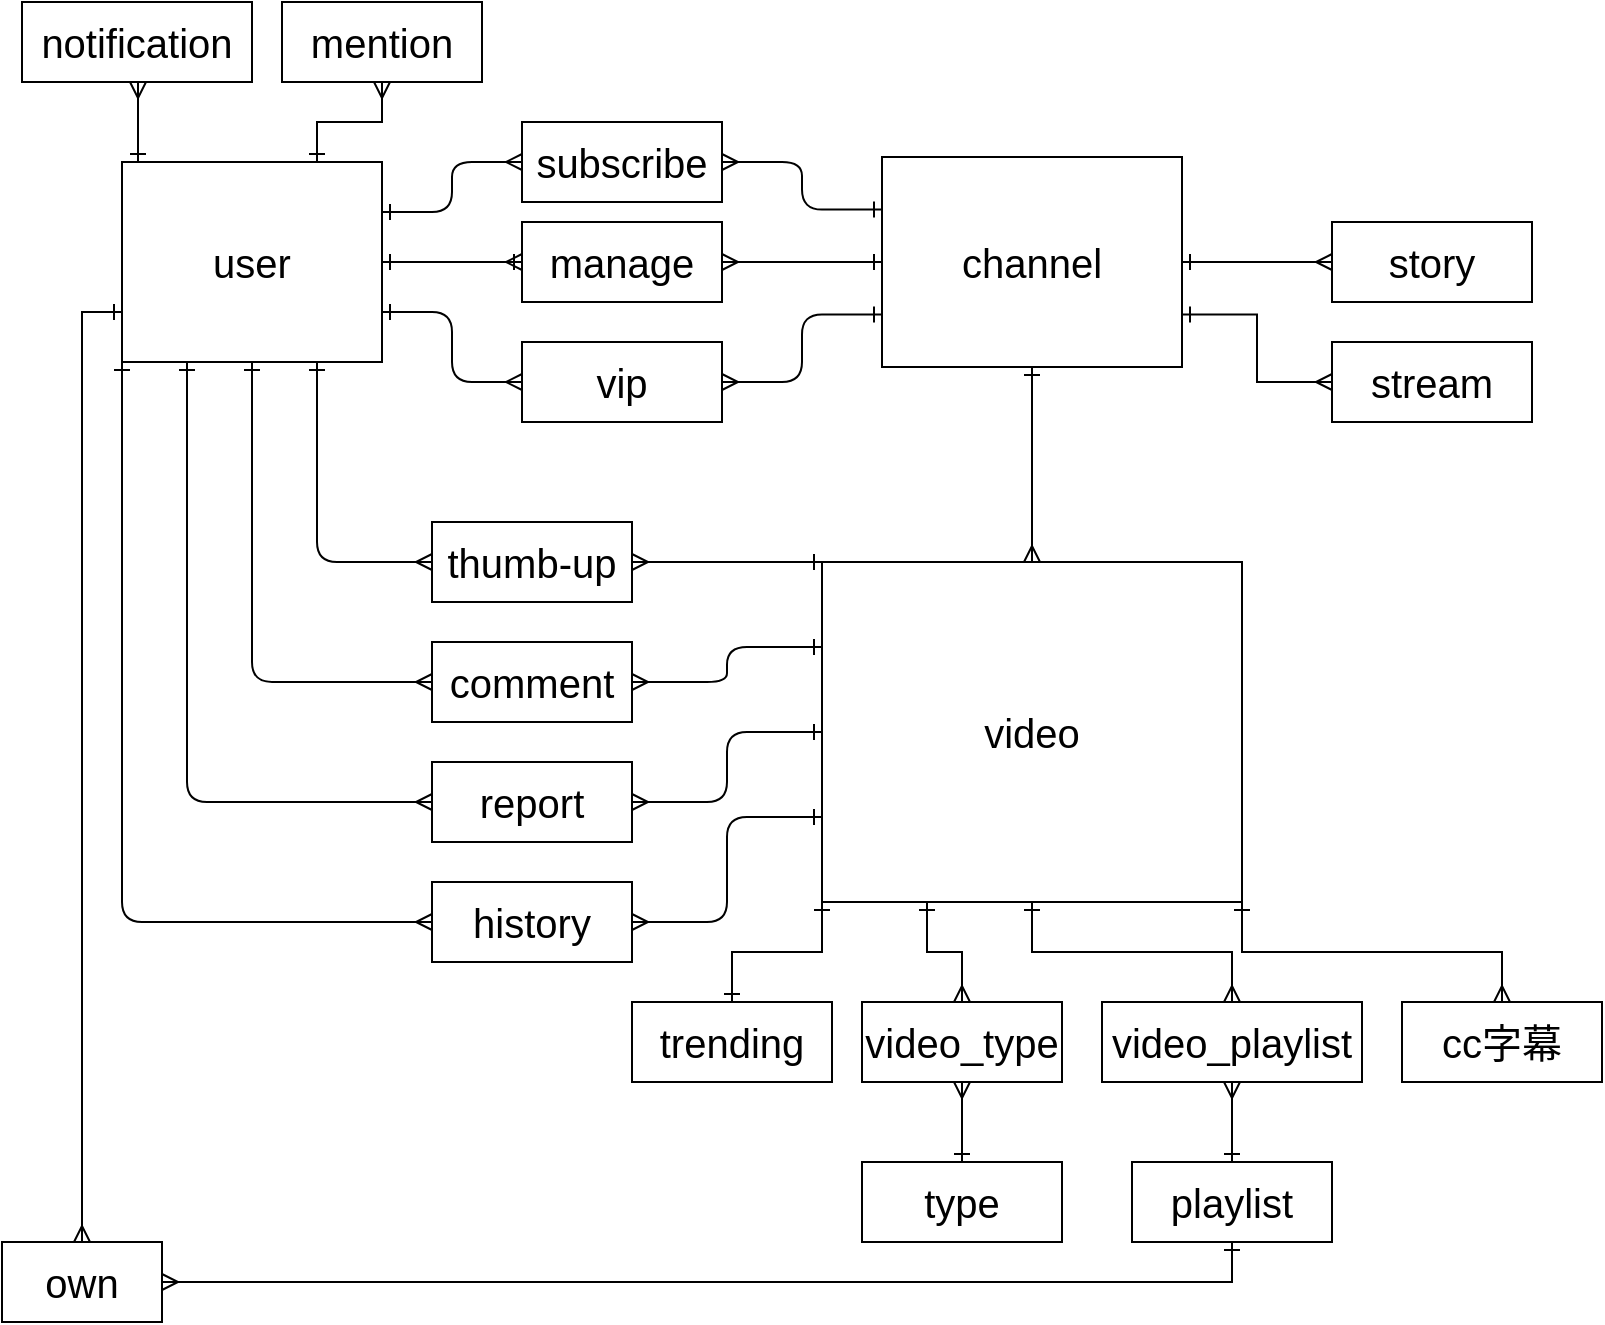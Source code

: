 <mxfile version="13.10.4" type="github">
  <diagram id="R2lEEEUBdFMjLlhIrx00" name="Page-1">
    <mxGraphModel dx="1383" dy="729" grid="1" gridSize="10" guides="1" tooltips="1" connect="1" arrows="1" fold="1" page="1" pageScale="1" pageWidth="850" pageHeight="1100" math="0" shadow="0" extFonts="Permanent Marker^https://fonts.googleapis.com/css?family=Permanent+Marker">
      <root>
        <mxCell id="0" />
        <mxCell id="1" parent="0" />
        <mxCell id="UDvzdJFeGbMUBHzHgfQC-54" style="edgeStyle=orthogonalEdgeStyle;rounded=0;orthogonalLoop=1;jettySize=auto;html=1;startArrow=ERone;startFill=0;endArrow=ERmany;endFill=0;fontSize=20;" edge="1" parent="1" source="UDvzdJFeGbMUBHzHgfQC-4" target="UDvzdJFeGbMUBHzHgfQC-55">
          <mxGeometry relative="1" as="geometry">
            <mxPoint x="125" y="350" as="targetPoint" />
            <Array as="points">
              <mxPoint x="78" y="390" />
              <mxPoint x="78" y="390" />
            </Array>
          </mxGeometry>
        </mxCell>
        <mxCell id="UDvzdJFeGbMUBHzHgfQC-59" style="edgeStyle=orthogonalEdgeStyle;rounded=0;orthogonalLoop=1;jettySize=auto;html=1;exitX=0.75;exitY=0;exitDx=0;exitDy=0;startArrow=ERone;startFill=0;endArrow=ERmany;endFill=0;fontSize=20;" edge="1" parent="1" source="UDvzdJFeGbMUBHzHgfQC-4" target="UDvzdJFeGbMUBHzHgfQC-60">
          <mxGeometry relative="1" as="geometry">
            <mxPoint x="200" y="360" as="targetPoint" />
          </mxGeometry>
        </mxCell>
        <mxCell id="UDvzdJFeGbMUBHzHgfQC-4" value="user" style="whiteSpace=wrap;html=1;align=center;fontSize=20;" vertex="1" parent="1">
          <mxGeometry x="70" y="400" width="130" height="100" as="geometry" />
        </mxCell>
        <mxCell id="UDvzdJFeGbMUBHzHgfQC-52" style="edgeStyle=orthogonalEdgeStyle;rounded=0;orthogonalLoop=1;jettySize=auto;html=1;startArrow=ERone;startFill=0;endArrow=ERmany;endFill=0;fontSize=20;" edge="1" parent="1" source="UDvzdJFeGbMUBHzHgfQC-5" target="UDvzdJFeGbMUBHzHgfQC-53">
          <mxGeometry relative="1" as="geometry">
            <mxPoint x="670" y="450" as="targetPoint" />
          </mxGeometry>
        </mxCell>
        <mxCell id="UDvzdJFeGbMUBHzHgfQC-62" style="edgeStyle=orthogonalEdgeStyle;rounded=0;orthogonalLoop=1;jettySize=auto;html=1;exitX=1;exitY=0.75;exitDx=0;exitDy=0;startArrow=ERone;startFill=0;endArrow=ERmany;endFill=0;fontSize=20;" edge="1" parent="1" source="UDvzdJFeGbMUBHzHgfQC-5" target="UDvzdJFeGbMUBHzHgfQC-63">
          <mxGeometry relative="1" as="geometry">
            <mxPoint x="660" y="510" as="targetPoint" />
          </mxGeometry>
        </mxCell>
        <mxCell id="UDvzdJFeGbMUBHzHgfQC-5" value="channel" style="whiteSpace=wrap;html=1;align=center;fontSize=20;" vertex="1" parent="1">
          <mxGeometry x="450" y="397.5" width="150" height="105" as="geometry" />
        </mxCell>
        <mxCell id="UDvzdJFeGbMUBHzHgfQC-13" value="subscribe" style="whiteSpace=wrap;html=1;align=center;fontSize=20;" vertex="1" parent="1">
          <mxGeometry x="270" y="380" width="100" height="40" as="geometry" />
        </mxCell>
        <mxCell id="UDvzdJFeGbMUBHzHgfQC-42" value="" style="edgeStyle=orthogonalEdgeStyle;rounded=0;orthogonalLoop=1;jettySize=auto;html=1;startArrow=ERone;startFill=0;endArrow=ERone;endFill=0;fontSize=20;" edge="1" parent="1" source="UDvzdJFeGbMUBHzHgfQC-14" target="UDvzdJFeGbMUBHzHgfQC-4">
          <mxGeometry relative="1" as="geometry" />
        </mxCell>
        <mxCell id="UDvzdJFeGbMUBHzHgfQC-14" value="manage" style="whiteSpace=wrap;html=1;align=center;fontSize=20;" vertex="1" parent="1">
          <mxGeometry x="270" y="430" width="100" height="40" as="geometry" />
        </mxCell>
        <mxCell id="UDvzdJFeGbMUBHzHgfQC-15" style="edgeStyle=orthogonalEdgeStyle;rounded=0;orthogonalLoop=1;jettySize=auto;html=1;exitX=0.5;exitY=1;exitDx=0;exitDy=0;fontSize=20;" edge="1" parent="1" source="UDvzdJFeGbMUBHzHgfQC-13" target="UDvzdJFeGbMUBHzHgfQC-13">
          <mxGeometry relative="1" as="geometry" />
        </mxCell>
        <mxCell id="UDvzdJFeGbMUBHzHgfQC-16" value="vip" style="whiteSpace=wrap;html=1;align=center;fontSize=20;" vertex="1" parent="1">
          <mxGeometry x="270" y="490" width="100" height="40" as="geometry" />
        </mxCell>
        <mxCell id="UDvzdJFeGbMUBHzHgfQC-17" value="" style="fontSize=12;html=1;endArrow=ERmany;exitX=1;exitY=0.25;exitDx=0;exitDy=0;entryX=0;entryY=0.5;entryDx=0;entryDy=0;edgeStyle=orthogonalEdgeStyle;startArrow=ERone;startFill=0;" edge="1" parent="1" source="UDvzdJFeGbMUBHzHgfQC-4" target="UDvzdJFeGbMUBHzHgfQC-13">
          <mxGeometry width="100" height="100" relative="1" as="geometry">
            <mxPoint x="380" y="620" as="sourcePoint" />
            <mxPoint x="320" y="400" as="targetPoint" />
          </mxGeometry>
        </mxCell>
        <mxCell id="UDvzdJFeGbMUBHzHgfQC-18" value="" style="edgeStyle=entityRelationEdgeStyle;fontSize=12;html=1;endArrow=ERmany;exitX=1;exitY=0.5;exitDx=0;exitDy=0;entryX=0;entryY=0.5;entryDx=0;entryDy=0;" edge="1" parent="1" source="UDvzdJFeGbMUBHzHgfQC-4" target="UDvzdJFeGbMUBHzHgfQC-14">
          <mxGeometry width="100" height="100" relative="1" as="geometry">
            <mxPoint x="170" y="497.5" as="sourcePoint" />
            <mxPoint x="320" y="460" as="targetPoint" />
          </mxGeometry>
        </mxCell>
        <mxCell id="UDvzdJFeGbMUBHzHgfQC-19" value="" style="fontSize=12;html=1;endArrow=ERmany;exitX=1;exitY=0.75;exitDx=0;exitDy=0;entryX=0;entryY=0.5;entryDx=0;entryDy=0;edgeStyle=orthogonalEdgeStyle;startArrow=ERone;startFill=0;" edge="1" parent="1" source="UDvzdJFeGbMUBHzHgfQC-4" target="UDvzdJFeGbMUBHzHgfQC-16">
          <mxGeometry width="100" height="100" relative="1" as="geometry">
            <mxPoint x="170" y="528.75" as="sourcePoint" />
            <mxPoint x="320" y="515" as="targetPoint" />
          </mxGeometry>
        </mxCell>
        <mxCell id="UDvzdJFeGbMUBHzHgfQC-20" value="" style="fontSize=12;html=1;endArrow=ERmany;exitX=0;exitY=0.25;exitDx=0;exitDy=0;entryX=1;entryY=0.5;entryDx=0;entryDy=0;edgeStyle=orthogonalEdgeStyle;startArrow=ERone;startFill=0;" edge="1" parent="1" source="UDvzdJFeGbMUBHzHgfQC-5" target="UDvzdJFeGbMUBHzHgfQC-13">
          <mxGeometry width="100" height="100" relative="1" as="geometry">
            <mxPoint x="490" y="640" as="sourcePoint" />
            <mxPoint x="645" y="610" as="targetPoint" />
          </mxGeometry>
        </mxCell>
        <mxCell id="UDvzdJFeGbMUBHzHgfQC-21" value="" style="fontSize=12;html=1;endArrow=ERmany;exitX=0;exitY=0.5;exitDx=0;exitDy=0;entryX=1;entryY=0.5;entryDx=0;entryDy=0;startArrow=ERone;startFill=0;" edge="1" parent="1" source="UDvzdJFeGbMUBHzHgfQC-5" target="UDvzdJFeGbMUBHzHgfQC-14">
          <mxGeometry width="100" height="100" relative="1" as="geometry">
            <mxPoint x="610" y="456.25" as="sourcePoint" />
            <mxPoint x="435" y="410" as="targetPoint" />
          </mxGeometry>
        </mxCell>
        <mxCell id="UDvzdJFeGbMUBHzHgfQC-22" value="" style="fontSize=12;html=1;endArrow=ERmany;exitX=0;exitY=0.75;exitDx=0;exitDy=0;entryX=1;entryY=0.5;entryDx=0;entryDy=0;edgeStyle=orthogonalEdgeStyle;startArrow=ERone;startFill=0;" edge="1" parent="1" source="UDvzdJFeGbMUBHzHgfQC-5" target="UDvzdJFeGbMUBHzHgfQC-16">
          <mxGeometry width="100" height="100" relative="1" as="geometry">
            <mxPoint x="620" y="466.25" as="sourcePoint" />
            <mxPoint x="445" y="420" as="targetPoint" />
          </mxGeometry>
        </mxCell>
        <mxCell id="UDvzdJFeGbMUBHzHgfQC-46" style="edgeStyle=orthogonalEdgeStyle;rounded=0;orthogonalLoop=1;jettySize=auto;html=1;exitX=0.5;exitY=1;exitDx=0;exitDy=0;startArrow=ERone;startFill=0;endArrow=ERmany;endFill=0;fontSize=20;" edge="1" parent="1" source="UDvzdJFeGbMUBHzHgfQC-23" target="UDvzdJFeGbMUBHzHgfQC-47">
          <mxGeometry relative="1" as="geometry">
            <mxPoint x="600" y="820" as="targetPoint" />
          </mxGeometry>
        </mxCell>
        <mxCell id="UDvzdJFeGbMUBHzHgfQC-50" style="edgeStyle=orthogonalEdgeStyle;rounded=0;orthogonalLoop=1;jettySize=auto;html=1;startArrow=ERone;startFill=0;endArrow=ERmany;endFill=0;fontSize=20;exitX=1;exitY=1;exitDx=0;exitDy=0;" edge="1" parent="1" source="UDvzdJFeGbMUBHzHgfQC-23" target="UDvzdJFeGbMUBHzHgfQC-51">
          <mxGeometry relative="1" as="geometry">
            <mxPoint x="760" y="820" as="targetPoint" />
          </mxGeometry>
        </mxCell>
        <mxCell id="UDvzdJFeGbMUBHzHgfQC-23" value="video" style="whiteSpace=wrap;html=1;align=center;fontSize=20;" vertex="1" parent="1">
          <mxGeometry x="420" y="600" width="210" height="170" as="geometry" />
        </mxCell>
        <mxCell id="UDvzdJFeGbMUBHzHgfQC-24" value="thumb-up" style="whiteSpace=wrap;html=1;align=center;fontSize=20;" vertex="1" parent="1">
          <mxGeometry x="225" y="580" width="100" height="40" as="geometry" />
        </mxCell>
        <mxCell id="UDvzdJFeGbMUBHzHgfQC-25" value="report" style="whiteSpace=wrap;html=1;align=center;fontSize=20;" vertex="1" parent="1">
          <mxGeometry x="225" y="700" width="100" height="40" as="geometry" />
        </mxCell>
        <mxCell id="UDvzdJFeGbMUBHzHgfQC-26" value="history" style="whiteSpace=wrap;html=1;align=center;fontSize=20;" vertex="1" parent="1">
          <mxGeometry x="225" y="760" width="100" height="40" as="geometry" />
        </mxCell>
        <mxCell id="UDvzdJFeGbMUBHzHgfQC-27" value="comment" style="whiteSpace=wrap;html=1;align=center;fontSize=20;" vertex="1" parent="1">
          <mxGeometry x="225" y="640" width="100" height="40" as="geometry" />
        </mxCell>
        <mxCell id="UDvzdJFeGbMUBHzHgfQC-28" value="" style="edgeStyle=entityRelationEdgeStyle;fontSize=12;html=1;endArrow=ERmany;entryX=1;entryY=0.5;entryDx=0;entryDy=0;startArrow=ERone;startFill=0;exitX=0;exitY=0;exitDx=0;exitDy=0;" edge="1" parent="1" source="UDvzdJFeGbMUBHzHgfQC-23" target="UDvzdJFeGbMUBHzHgfQC-24">
          <mxGeometry width="100" height="100" relative="1" as="geometry">
            <mxPoint x="417" y="600" as="sourcePoint" />
            <mxPoint x="435" y="530" as="targetPoint" />
          </mxGeometry>
        </mxCell>
        <mxCell id="UDvzdJFeGbMUBHzHgfQC-29" value="" style="edgeStyle=orthogonalEdgeStyle;fontSize=12;html=1;endArrow=ERmany;entryX=1;entryY=0.5;entryDx=0;entryDy=0;startArrow=ERone;startFill=0;exitX=0;exitY=0.25;exitDx=0;exitDy=0;" edge="1" parent="1" source="UDvzdJFeGbMUBHzHgfQC-23" target="UDvzdJFeGbMUBHzHgfQC-27">
          <mxGeometry width="100" height="100" relative="1" as="geometry">
            <mxPoint x="416" y="660" as="sourcePoint" />
            <mxPoint x="335" y="610" as="targetPoint" />
          </mxGeometry>
        </mxCell>
        <mxCell id="UDvzdJFeGbMUBHzHgfQC-31" value="" style="edgeStyle=orthogonalEdgeStyle;fontSize=12;html=1;endArrow=ERmany;entryX=1;entryY=0.5;entryDx=0;entryDy=0;startArrow=ERone;startFill=0;" edge="1" parent="1" source="UDvzdJFeGbMUBHzHgfQC-23" target="UDvzdJFeGbMUBHzHgfQC-25">
          <mxGeometry width="100" height="100" relative="1" as="geometry">
            <mxPoint x="520" y="665" as="sourcePoint" />
            <mxPoint x="345" y="620" as="targetPoint" />
          </mxGeometry>
        </mxCell>
        <mxCell id="UDvzdJFeGbMUBHzHgfQC-32" value="" style="edgeStyle=orthogonalEdgeStyle;fontSize=12;html=1;endArrow=ERmany;exitX=0;exitY=0.75;exitDx=0;exitDy=0;entryX=1;entryY=0.5;entryDx=0;entryDy=0;startArrow=ERone;startFill=0;" edge="1" parent="1" source="UDvzdJFeGbMUBHzHgfQC-23" target="UDvzdJFeGbMUBHzHgfQC-26">
          <mxGeometry width="100" height="100" relative="1" as="geometry">
            <mxPoint x="530" y="675" as="sourcePoint" />
            <mxPoint x="355" y="630" as="targetPoint" />
          </mxGeometry>
        </mxCell>
        <mxCell id="UDvzdJFeGbMUBHzHgfQC-33" value="" style="edgeStyle=orthogonalEdgeStyle;fontSize=12;html=1;endArrow=ERmany;exitX=0.75;exitY=1;exitDx=0;exitDy=0;entryX=0;entryY=0.5;entryDx=0;entryDy=0;startArrow=ERone;startFill=0;" edge="1" parent="1" source="UDvzdJFeGbMUBHzHgfQC-4" target="UDvzdJFeGbMUBHzHgfQC-24">
          <mxGeometry width="100" height="100" relative="1" as="geometry">
            <mxPoint x="540" y="685" as="sourcePoint" />
            <mxPoint x="365" y="640" as="targetPoint" />
          </mxGeometry>
        </mxCell>
        <mxCell id="UDvzdJFeGbMUBHzHgfQC-34" value="" style="edgeStyle=orthogonalEdgeStyle;fontSize=12;html=1;endArrow=ERmany;exitX=0.5;exitY=1;exitDx=0;exitDy=0;entryX=0;entryY=0.5;entryDx=0;entryDy=0;startArrow=ERone;startFill=0;" edge="1" parent="1" source="UDvzdJFeGbMUBHzHgfQC-4" target="UDvzdJFeGbMUBHzHgfQC-27">
          <mxGeometry width="100" height="100" relative="1" as="geometry">
            <mxPoint x="167.5" y="525" as="sourcePoint" />
            <mxPoint x="235" y="610" as="targetPoint" />
          </mxGeometry>
        </mxCell>
        <mxCell id="UDvzdJFeGbMUBHzHgfQC-35" value="" style="edgeStyle=orthogonalEdgeStyle;fontSize=12;html=1;endArrow=ERmany;exitX=0.25;exitY=1;exitDx=0;exitDy=0;entryX=0;entryY=0.5;entryDx=0;entryDy=0;startArrow=ERone;startFill=0;" edge="1" parent="1" source="UDvzdJFeGbMUBHzHgfQC-4" target="UDvzdJFeGbMUBHzHgfQC-25">
          <mxGeometry width="100" height="100" relative="1" as="geometry">
            <mxPoint x="177.5" y="535" as="sourcePoint" />
            <mxPoint x="245" y="620" as="targetPoint" />
          </mxGeometry>
        </mxCell>
        <mxCell id="UDvzdJFeGbMUBHzHgfQC-36" value="" style="edgeStyle=orthogonalEdgeStyle;fontSize=12;html=1;endArrow=ERmany;exitX=0;exitY=1;exitDx=0;exitDy=0;entryX=0;entryY=0.5;entryDx=0;entryDy=0;startArrow=ERone;startFill=0;" edge="1" parent="1" source="UDvzdJFeGbMUBHzHgfQC-4" target="UDvzdJFeGbMUBHzHgfQC-26">
          <mxGeometry width="100" height="100" relative="1" as="geometry">
            <mxPoint x="187.5" y="545" as="sourcePoint" />
            <mxPoint x="255" y="630" as="targetPoint" />
          </mxGeometry>
        </mxCell>
        <mxCell id="UDvzdJFeGbMUBHzHgfQC-37" value="" style="fontSize=12;html=1;endArrow=ERmany;exitX=0.5;exitY=1;exitDx=0;exitDy=0;entryX=0.5;entryY=0;entryDx=0;entryDy=0;startArrow=ERone;startFill=0;" edge="1" parent="1" source="UDvzdJFeGbMUBHzHgfQC-5" target="UDvzdJFeGbMUBHzHgfQC-23">
          <mxGeometry width="100" height="100" relative="1" as="geometry">
            <mxPoint x="167.5" y="522.5" as="sourcePoint" />
            <mxPoint x="780" y="600" as="targetPoint" />
          </mxGeometry>
        </mxCell>
        <mxCell id="UDvzdJFeGbMUBHzHgfQC-43" style="edgeStyle=orthogonalEdgeStyle;rounded=0;orthogonalLoop=1;jettySize=auto;html=1;exitX=0.5;exitY=0;exitDx=0;exitDy=0;entryX=0.25;entryY=1;entryDx=0;entryDy=0;startArrow=ERmany;startFill=0;endArrow=ERone;endFill=0;fontSize=20;" edge="1" parent="1" source="UDvzdJFeGbMUBHzHgfQC-38" target="UDvzdJFeGbMUBHzHgfQC-23">
          <mxGeometry relative="1" as="geometry" />
        </mxCell>
        <mxCell id="UDvzdJFeGbMUBHzHgfQC-44" style="edgeStyle=orthogonalEdgeStyle;rounded=0;orthogonalLoop=1;jettySize=auto;html=1;startArrow=ERmany;startFill=0;endArrow=ERone;endFill=0;fontSize=20;" edge="1" parent="1" source="UDvzdJFeGbMUBHzHgfQC-38" target="UDvzdJFeGbMUBHzHgfQC-45">
          <mxGeometry relative="1" as="geometry">
            <mxPoint x="490" y="910" as="targetPoint" />
          </mxGeometry>
        </mxCell>
        <mxCell id="UDvzdJFeGbMUBHzHgfQC-38" value="video_type" style="whiteSpace=wrap;html=1;align=center;fontSize=20;" vertex="1" parent="1">
          <mxGeometry x="440" y="820" width="100" height="40" as="geometry" />
        </mxCell>
        <mxCell id="UDvzdJFeGbMUBHzHgfQC-40" style="rounded=0;orthogonalLoop=1;jettySize=auto;html=1;entryX=0;entryY=1;entryDx=0;entryDy=0;fontSize=20;startArrow=ERone;startFill=0;endArrow=ERone;endFill=0;edgeStyle=orthogonalEdgeStyle;" edge="1" parent="1" source="UDvzdJFeGbMUBHzHgfQC-39" target="UDvzdJFeGbMUBHzHgfQC-23">
          <mxGeometry relative="1" as="geometry" />
        </mxCell>
        <mxCell id="UDvzdJFeGbMUBHzHgfQC-39" value="trending" style="whiteSpace=wrap;html=1;align=center;fontSize=20;" vertex="1" parent="1">
          <mxGeometry x="325" y="820" width="100" height="40" as="geometry" />
        </mxCell>
        <mxCell id="UDvzdJFeGbMUBHzHgfQC-45" value="type" style="whiteSpace=wrap;html=1;align=center;fontSize=20;" vertex="1" parent="1">
          <mxGeometry x="440" y="900" width="100" height="40" as="geometry" />
        </mxCell>
        <mxCell id="UDvzdJFeGbMUBHzHgfQC-48" style="edgeStyle=orthogonalEdgeStyle;rounded=0;orthogonalLoop=1;jettySize=auto;html=1;startArrow=ERmany;startFill=0;endArrow=ERone;endFill=0;fontSize=20;" edge="1" parent="1" source="UDvzdJFeGbMUBHzHgfQC-47" target="UDvzdJFeGbMUBHzHgfQC-49">
          <mxGeometry relative="1" as="geometry">
            <mxPoint x="610" y="910" as="targetPoint" />
          </mxGeometry>
        </mxCell>
        <mxCell id="UDvzdJFeGbMUBHzHgfQC-47" value="video_playlist" style="whiteSpace=wrap;html=1;align=center;fontSize=20;" vertex="1" parent="1">
          <mxGeometry x="560" y="820" width="130" height="40" as="geometry" />
        </mxCell>
        <mxCell id="UDvzdJFeGbMUBHzHgfQC-56" style="edgeStyle=orthogonalEdgeStyle;rounded=0;orthogonalLoop=1;jettySize=auto;html=1;exitX=0.5;exitY=1;exitDx=0;exitDy=0;startArrow=ERone;startFill=0;endArrow=ERmany;endFill=0;fontSize=20;" edge="1" parent="1" source="UDvzdJFeGbMUBHzHgfQC-49" target="UDvzdJFeGbMUBHzHgfQC-57">
          <mxGeometry relative="1" as="geometry">
            <mxPoint x="430" y="1010" as="targetPoint" />
          </mxGeometry>
        </mxCell>
        <mxCell id="UDvzdJFeGbMUBHzHgfQC-49" value="playlist" style="whiteSpace=wrap;html=1;align=center;fontSize=20;" vertex="1" parent="1">
          <mxGeometry x="575" y="900" width="100" height="40" as="geometry" />
        </mxCell>
        <mxCell id="UDvzdJFeGbMUBHzHgfQC-51" value="cc字幕" style="whiteSpace=wrap;html=1;align=center;fontSize=20;" vertex="1" parent="1">
          <mxGeometry x="710" y="820" width="100" height="40" as="geometry" />
        </mxCell>
        <mxCell id="UDvzdJFeGbMUBHzHgfQC-53" value="story" style="whiteSpace=wrap;html=1;align=center;fontSize=20;" vertex="1" parent="1">
          <mxGeometry x="675" y="430" width="100" height="40" as="geometry" />
        </mxCell>
        <mxCell id="UDvzdJFeGbMUBHzHgfQC-55" value="notification" style="whiteSpace=wrap;html=1;align=center;fontSize=20;" vertex="1" parent="1">
          <mxGeometry x="20" y="320" width="115" height="40" as="geometry" />
        </mxCell>
        <mxCell id="UDvzdJFeGbMUBHzHgfQC-58" style="rounded=0;orthogonalLoop=1;jettySize=auto;html=1;entryX=0;entryY=0.75;entryDx=0;entryDy=0;startArrow=ERmany;startFill=0;endArrow=ERone;endFill=0;fontSize=20;edgeStyle=orthogonalEdgeStyle;elbow=vertical;" edge="1" parent="1" source="UDvzdJFeGbMUBHzHgfQC-57" target="UDvzdJFeGbMUBHzHgfQC-4">
          <mxGeometry relative="1" as="geometry" />
        </mxCell>
        <mxCell id="UDvzdJFeGbMUBHzHgfQC-57" value="own" style="whiteSpace=wrap;html=1;align=center;fontSize=20;" vertex="1" parent="1">
          <mxGeometry x="10" y="940" width="80" height="40" as="geometry" />
        </mxCell>
        <mxCell id="UDvzdJFeGbMUBHzHgfQC-60" value="mention" style="whiteSpace=wrap;html=1;align=center;fontSize=20;" vertex="1" parent="1">
          <mxGeometry x="150" y="320" width="100" height="40" as="geometry" />
        </mxCell>
        <mxCell id="UDvzdJFeGbMUBHzHgfQC-63" value="stream" style="whiteSpace=wrap;html=1;align=center;fontSize=20;" vertex="1" parent="1">
          <mxGeometry x="675" y="490" width="100" height="40" as="geometry" />
        </mxCell>
      </root>
    </mxGraphModel>
  </diagram>
</mxfile>
